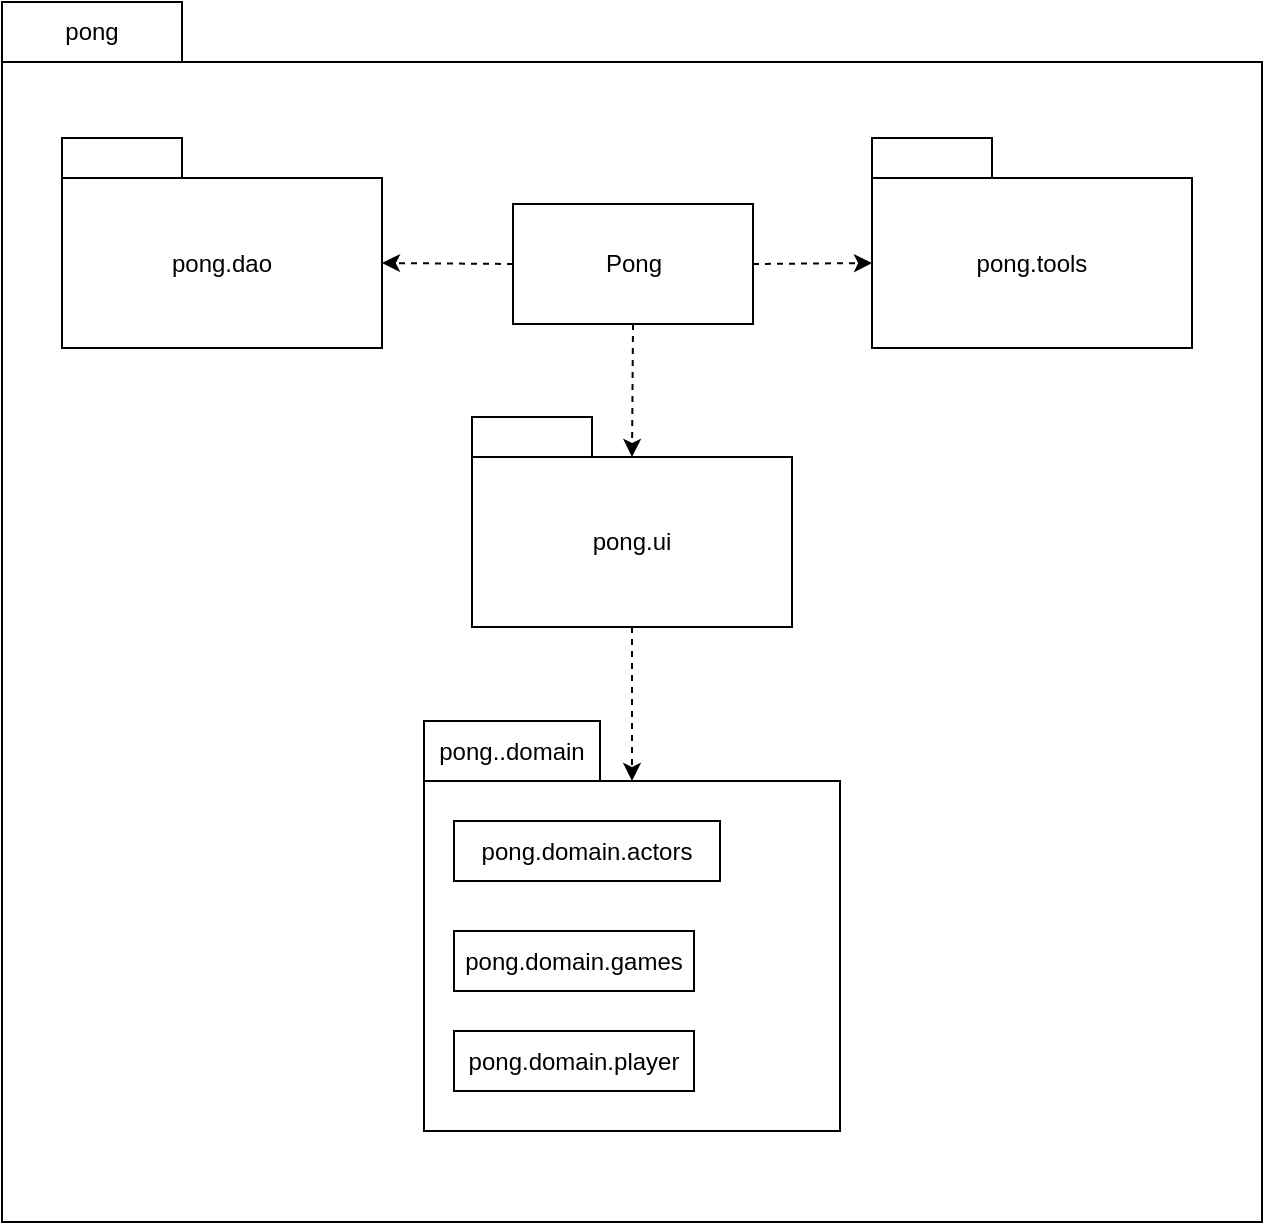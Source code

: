 <mxfile version="10.6.5" type="device"><diagram id="JRv9h97Vc1QokCcXY-KU" name="Page-1"><mxGraphModel dx="797" dy="922" grid="1" gridSize="10" guides="1" tooltips="1" connect="1" arrows="1" fold="1" page="1" pageScale="1" pageWidth="827" pageHeight="1169" math="0" shadow="0"><root><mxCell id="0"/><mxCell id="1" parent="0"/><mxCell id="IHbJVqlJYuNNEpGFsPp5-2" value="" style="rounded=0;whiteSpace=wrap;html=1;" vertex="1" parent="1"><mxGeometry x="70" y="80" width="630" height="580" as="geometry"/></mxCell><mxCell id="IHbJVqlJYuNNEpGFsPp5-1" value="Pong" style="rounded=0;whiteSpace=wrap;html=1;" vertex="1" parent="1"><mxGeometry x="325.5" y="151" width="120" height="60" as="geometry"/></mxCell><mxCell id="IHbJVqlJYuNNEpGFsPp5-3" value="pong" style="rounded=0;whiteSpace=wrap;html=1;" vertex="1" parent="1"><mxGeometry x="70" y="50" width="90" height="30" as="geometry"/></mxCell><mxCell id="IHbJVqlJYuNNEpGFsPp5-4" value="pong..domain" style="rounded=0;whiteSpace=wrap;html=1;" vertex="1" parent="1"><mxGeometry x="281" y="409.5" width="88" height="30" as="geometry"/></mxCell><mxCell id="IHbJVqlJYuNNEpGFsPp5-5" value="" style="rounded=0;whiteSpace=wrap;html=1;" vertex="1" parent="1"><mxGeometry x="281" y="439.5" width="208" height="175" as="geometry"/></mxCell><mxCell id="IHbJVqlJYuNNEpGFsPp5-6" value="pong.domain.actors" style="rounded=0;whiteSpace=wrap;html=1;" vertex="1" parent="1"><mxGeometry x="296" y="459.5" width="133" height="30" as="geometry"/></mxCell><mxCell id="IHbJVqlJYuNNEpGFsPp5-9" value="pong.domain.games" style="rounded=0;whiteSpace=wrap;html=1;" vertex="1" parent="1"><mxGeometry x="296" y="514.5" width="120" height="30" as="geometry"/></mxCell><mxCell id="IHbJVqlJYuNNEpGFsPp5-10" value="pong.domain.player" style="rounded=0;whiteSpace=wrap;html=1;" vertex="1" parent="1"><mxGeometry x="296" y="564.5" width="120" height="30" as="geometry"/></mxCell><mxCell id="IHbJVqlJYuNNEpGFsPp5-11" value="pong.ui" style="rounded=0;whiteSpace=wrap;html=1;" vertex="1" parent="1"><mxGeometry x="305" y="277.5" width="160" height="85" as="geometry"/></mxCell><mxCell id="IHbJVqlJYuNNEpGFsPp5-12" value="" style="rounded=0;whiteSpace=wrap;html=1;" vertex="1" parent="1"><mxGeometry x="305" y="257.5" width="60" height="20" as="geometry"/></mxCell><mxCell id="IHbJVqlJYuNNEpGFsPp5-14" value="pong.dao" style="rounded=0;whiteSpace=wrap;html=1;" vertex="1" parent="1"><mxGeometry x="100" y="138" width="160" height="85" as="geometry"/></mxCell><mxCell id="IHbJVqlJYuNNEpGFsPp5-15" value="" style="rounded=0;whiteSpace=wrap;html=1;" vertex="1" parent="1"><mxGeometry x="100" y="118" width="60" height="20" as="geometry"/></mxCell><mxCell id="IHbJVqlJYuNNEpGFsPp5-16" value="pong.tools" style="rounded=0;whiteSpace=wrap;html=1;" vertex="1" parent="1"><mxGeometry x="505" y="138" width="160" height="85" as="geometry"/></mxCell><mxCell id="IHbJVqlJYuNNEpGFsPp5-17" value="" style="rounded=0;whiteSpace=wrap;html=1;" vertex="1" parent="1"><mxGeometry x="505" y="118" width="60" height="20" as="geometry"/></mxCell><mxCell id="IHbJVqlJYuNNEpGFsPp5-19" value="" style="endArrow=classic;html=1;dashed=1;entryX=0.5;entryY=0;entryDx=0;entryDy=0;exitX=0.5;exitY=1;exitDx=0;exitDy=0;" edge="1" parent="1" source="IHbJVqlJYuNNEpGFsPp5-1" target="IHbJVqlJYuNNEpGFsPp5-11"><mxGeometry width="50" height="50" relative="1" as="geometry"><mxPoint x="70" y="730" as="sourcePoint"/><mxPoint x="220" y="750" as="targetPoint"/></mxGeometry></mxCell><mxCell id="IHbJVqlJYuNNEpGFsPp5-20" value="" style="endArrow=classic;html=1;dashed=1;entryX=0;entryY=0.5;entryDx=0;entryDy=0;exitX=1;exitY=0.5;exitDx=0;exitDy=0;" edge="1" parent="1" source="IHbJVqlJYuNNEpGFsPp5-1" target="IHbJVqlJYuNNEpGFsPp5-16"><mxGeometry width="50" height="50" relative="1" as="geometry"><mxPoint x="396" y="220" as="sourcePoint"/><mxPoint x="396" y="288" as="targetPoint"/></mxGeometry></mxCell><mxCell id="IHbJVqlJYuNNEpGFsPp5-21" value="" style="endArrow=classic;html=1;dashed=1;entryX=1;entryY=0.5;entryDx=0;entryDy=0;exitX=0;exitY=0.5;exitDx=0;exitDy=0;" edge="1" parent="1" source="IHbJVqlJYuNNEpGFsPp5-1" target="IHbJVqlJYuNNEpGFsPp5-14"><mxGeometry width="50" height="50" relative="1" as="geometry"><mxPoint x="70" y="730" as="sourcePoint"/><mxPoint x="120" y="680" as="targetPoint"/></mxGeometry></mxCell><mxCell id="IHbJVqlJYuNNEpGFsPp5-22" value="" style="endArrow=classic;html=1;dashed=1;entryX=0.5;entryY=0;entryDx=0;entryDy=0;exitX=0.5;exitY=1;exitDx=0;exitDy=0;" edge="1" parent="1" source="IHbJVqlJYuNNEpGFsPp5-11" target="IHbJVqlJYuNNEpGFsPp5-5"><mxGeometry width="50" height="50" relative="1" as="geometry"><mxPoint x="70" y="730" as="sourcePoint"/><mxPoint x="120" y="680" as="targetPoint"/></mxGeometry></mxCell></root></mxGraphModel></diagram></mxfile>